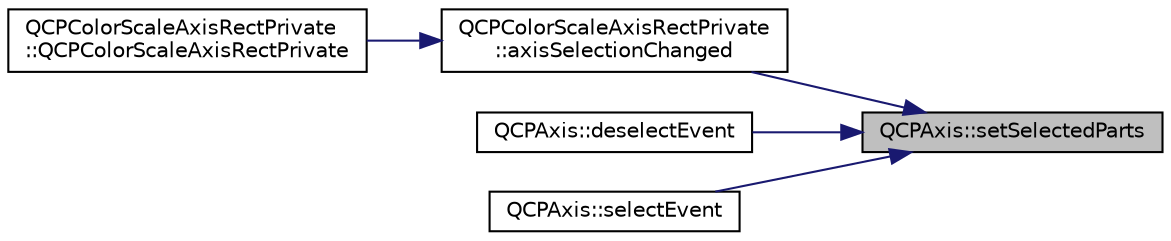 digraph "QCPAxis::setSelectedParts"
{
 // LATEX_PDF_SIZE
  edge [fontname="Helvetica",fontsize="10",labelfontname="Helvetica",labelfontsize="10"];
  node [fontname="Helvetica",fontsize="10",shape=record];
  rankdir="RL";
  Node1 [label="QCPAxis::setSelectedParts",height=0.2,width=0.4,color="black", fillcolor="grey75", style="filled", fontcolor="black",tooltip=" "];
  Node1 -> Node2 [dir="back",color="midnightblue",fontsize="10",style="solid",fontname="Helvetica"];
  Node2 [label="QCPColorScaleAxisRectPrivate\l::axisSelectionChanged",height=0.2,width=0.4,color="black", fillcolor="white", style="filled",URL="$classQCPColorScaleAxisRectPrivate.html#a6112ad4291ac1695d37659cb049d598d",tooltip=" "];
  Node2 -> Node3 [dir="back",color="midnightblue",fontsize="10",style="solid",fontname="Helvetica"];
  Node3 [label="QCPColorScaleAxisRectPrivate\l::QCPColorScaleAxisRectPrivate",height=0.2,width=0.4,color="black", fillcolor="white", style="filled",URL="$classQCPColorScaleAxisRectPrivate.html#ad3b242f75dd2b33581364a4e668a80db",tooltip=" "];
  Node1 -> Node4 [dir="back",color="midnightblue",fontsize="10",style="solid",fontname="Helvetica"];
  Node4 [label="QCPAxis::deselectEvent",height=0.2,width=0.4,color="black", fillcolor="white", style="filled",URL="$classQCPAxis.html#a5bc1f8a8d0fbc7658eba70c80279ed31",tooltip=" "];
  Node1 -> Node5 [dir="back",color="midnightblue",fontsize="10",style="solid",fontname="Helvetica"];
  Node5 [label="QCPAxis::selectEvent",height=0.2,width=0.4,color="black", fillcolor="white", style="filled",URL="$classQCPAxis.html#a50c3ed18e189d48421ec2978f88e4f87",tooltip=" "];
}
